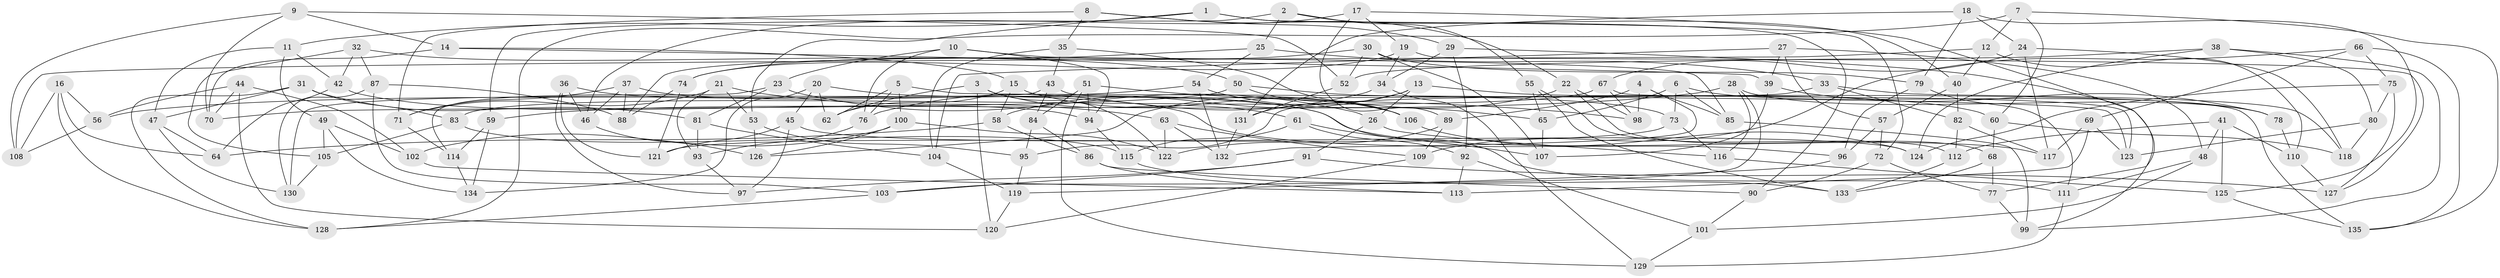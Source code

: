 // Generated by graph-tools (version 1.1) at 2025/37/03/09/25 02:37:52]
// undirected, 135 vertices, 270 edges
graph export_dot {
graph [start="1"]
  node [color=gray90,style=filled];
  1;
  2;
  3;
  4;
  5;
  6;
  7;
  8;
  9;
  10;
  11;
  12;
  13;
  14;
  15;
  16;
  17;
  18;
  19;
  20;
  21;
  22;
  23;
  24;
  25;
  26;
  27;
  28;
  29;
  30;
  31;
  32;
  33;
  34;
  35;
  36;
  37;
  38;
  39;
  40;
  41;
  42;
  43;
  44;
  45;
  46;
  47;
  48;
  49;
  50;
  51;
  52;
  53;
  54;
  55;
  56;
  57;
  58;
  59;
  60;
  61;
  62;
  63;
  64;
  65;
  66;
  67;
  68;
  69;
  70;
  71;
  72;
  73;
  74;
  75;
  76;
  77;
  78;
  79;
  80;
  81;
  82;
  83;
  84;
  85;
  86;
  87;
  88;
  89;
  90;
  91;
  92;
  93;
  94;
  95;
  96;
  97;
  98;
  99;
  100;
  101;
  102;
  103;
  104;
  105;
  106;
  107;
  108;
  109;
  110;
  111;
  112;
  113;
  114;
  115;
  116;
  117;
  118;
  119;
  120;
  121;
  122;
  123;
  124;
  125;
  126;
  127;
  128;
  129;
  130;
  131;
  132;
  133;
  134;
  135;
  1 -- 53;
  1 -- 11;
  1 -- 72;
  1 -- 90;
  2 -- 40;
  2 -- 55;
  2 -- 59;
  2 -- 25;
  3 -- 120;
  3 -- 62;
  3 -- 61;
  3 -- 122;
  4 -- 89;
  4 -- 98;
  4 -- 85;
  4 -- 132;
  5 -- 123;
  5 -- 100;
  5 -- 62;
  5 -- 76;
  6 -- 65;
  6 -- 85;
  6 -- 73;
  6 -- 78;
  7 -- 128;
  7 -- 60;
  7 -- 135;
  7 -- 12;
  8 -- 29;
  8 -- 35;
  8 -- 71;
  8 -- 22;
  9 -- 108;
  9 -- 70;
  9 -- 14;
  9 -- 52;
  10 -- 76;
  10 -- 85;
  10 -- 23;
  10 -- 94;
  11 -- 49;
  11 -- 42;
  11 -- 47;
  12 -- 40;
  12 -- 110;
  12 -- 108;
  13 -- 26;
  13 -- 60;
  13 -- 58;
  13 -- 131;
  14 -- 15;
  14 -- 39;
  14 -- 70;
  15 -- 106;
  15 -- 58;
  15 -- 62;
  16 -- 64;
  16 -- 108;
  16 -- 56;
  16 -- 128;
  17 -- 19;
  17 -- 46;
  17 -- 89;
  17 -- 77;
  18 -- 79;
  18 -- 24;
  18 -- 131;
  18 -- 125;
  19 -- 127;
  19 -- 74;
  19 -- 34;
  20 -- 134;
  20 -- 45;
  20 -- 111;
  20 -- 62;
  21 -- 71;
  21 -- 93;
  21 -- 63;
  21 -- 53;
  22 -- 68;
  22 -- 98;
  22 -- 126;
  23 -- 26;
  23 -- 114;
  23 -- 81;
  24 -- 118;
  24 -- 117;
  24 -- 67;
  25 -- 54;
  25 -- 33;
  25 -- 88;
  26 -- 116;
  26 -- 91;
  27 -- 48;
  27 -- 57;
  27 -- 39;
  27 -- 104;
  28 -- 116;
  28 -- 78;
  28 -- 59;
  28 -- 103;
  29 -- 99;
  29 -- 34;
  29 -- 92;
  30 -- 52;
  30 -- 107;
  30 -- 74;
  30 -- 79;
  31 -- 81;
  31 -- 47;
  31 -- 128;
  31 -- 83;
  32 -- 105;
  32 -- 87;
  32 -- 42;
  32 -- 50;
  33 -- 118;
  33 -- 82;
  33 -- 95;
  34 -- 129;
  34 -- 76;
  35 -- 106;
  35 -- 43;
  35 -- 104;
  36 -- 121;
  36 -- 96;
  36 -- 46;
  36 -- 97;
  37 -- 117;
  37 -- 46;
  37 -- 88;
  37 -- 71;
  38 -- 80;
  38 -- 52;
  38 -- 124;
  38 -- 99;
  39 -- 107;
  39 -- 78;
  40 -- 57;
  40 -- 82;
  41 -- 48;
  41 -- 112;
  41 -- 110;
  41 -- 125;
  42 -- 94;
  42 -- 64;
  43 -- 130;
  43 -- 135;
  43 -- 84;
  44 -- 102;
  44 -- 56;
  44 -- 70;
  44 -- 120;
  45 -- 121;
  45 -- 124;
  45 -- 97;
  46 -- 126;
  47 -- 64;
  47 -- 130;
  48 -- 101;
  48 -- 111;
  49 -- 102;
  49 -- 105;
  49 -- 134;
  50 -- 73;
  50 -- 106;
  50 -- 70;
  51 -- 84;
  51 -- 98;
  51 -- 129;
  51 -- 94;
  52 -- 131;
  53 -- 126;
  53 -- 95;
  54 -- 132;
  54 -- 65;
  54 -- 56;
  55 -- 133;
  55 -- 112;
  55 -- 65;
  56 -- 108;
  57 -- 96;
  57 -- 72;
  58 -- 86;
  58 -- 64;
  59 -- 114;
  59 -- 134;
  60 -- 118;
  60 -- 68;
  61 -- 107;
  61 -- 92;
  61 -- 115;
  63 -- 122;
  63 -- 109;
  63 -- 132;
  65 -- 107;
  66 -- 135;
  66 -- 75;
  66 -- 69;
  66 -- 109;
  67 -- 123;
  67 -- 98;
  67 -- 83;
  68 -- 77;
  68 -- 133;
  69 -- 123;
  69 -- 117;
  69 -- 113;
  71 -- 114;
  72 -- 90;
  72 -- 77;
  73 -- 121;
  73 -- 116;
  74 -- 121;
  74 -- 88;
  75 -- 80;
  75 -- 124;
  75 -- 127;
  76 -- 93;
  77 -- 99;
  78 -- 110;
  79 -- 96;
  79 -- 111;
  80 -- 118;
  80 -- 123;
  81 -- 93;
  81 -- 104;
  82 -- 112;
  82 -- 117;
  83 -- 105;
  83 -- 115;
  84 -- 86;
  84 -- 95;
  85 -- 99;
  86 -- 90;
  86 -- 113;
  87 -- 88;
  87 -- 130;
  87 -- 103;
  89 -- 122;
  89 -- 109;
  90 -- 101;
  91 -- 127;
  91 -- 103;
  91 -- 97;
  92 -- 113;
  92 -- 101;
  93 -- 97;
  94 -- 115;
  95 -- 119;
  96 -- 119;
  100 -- 122;
  100 -- 126;
  100 -- 102;
  101 -- 129;
  102 -- 113;
  103 -- 128;
  104 -- 119;
  105 -- 130;
  106 -- 124;
  109 -- 120;
  110 -- 127;
  111 -- 129;
  112 -- 133;
  114 -- 134;
  115 -- 133;
  116 -- 125;
  119 -- 120;
  125 -- 135;
  131 -- 132;
}
